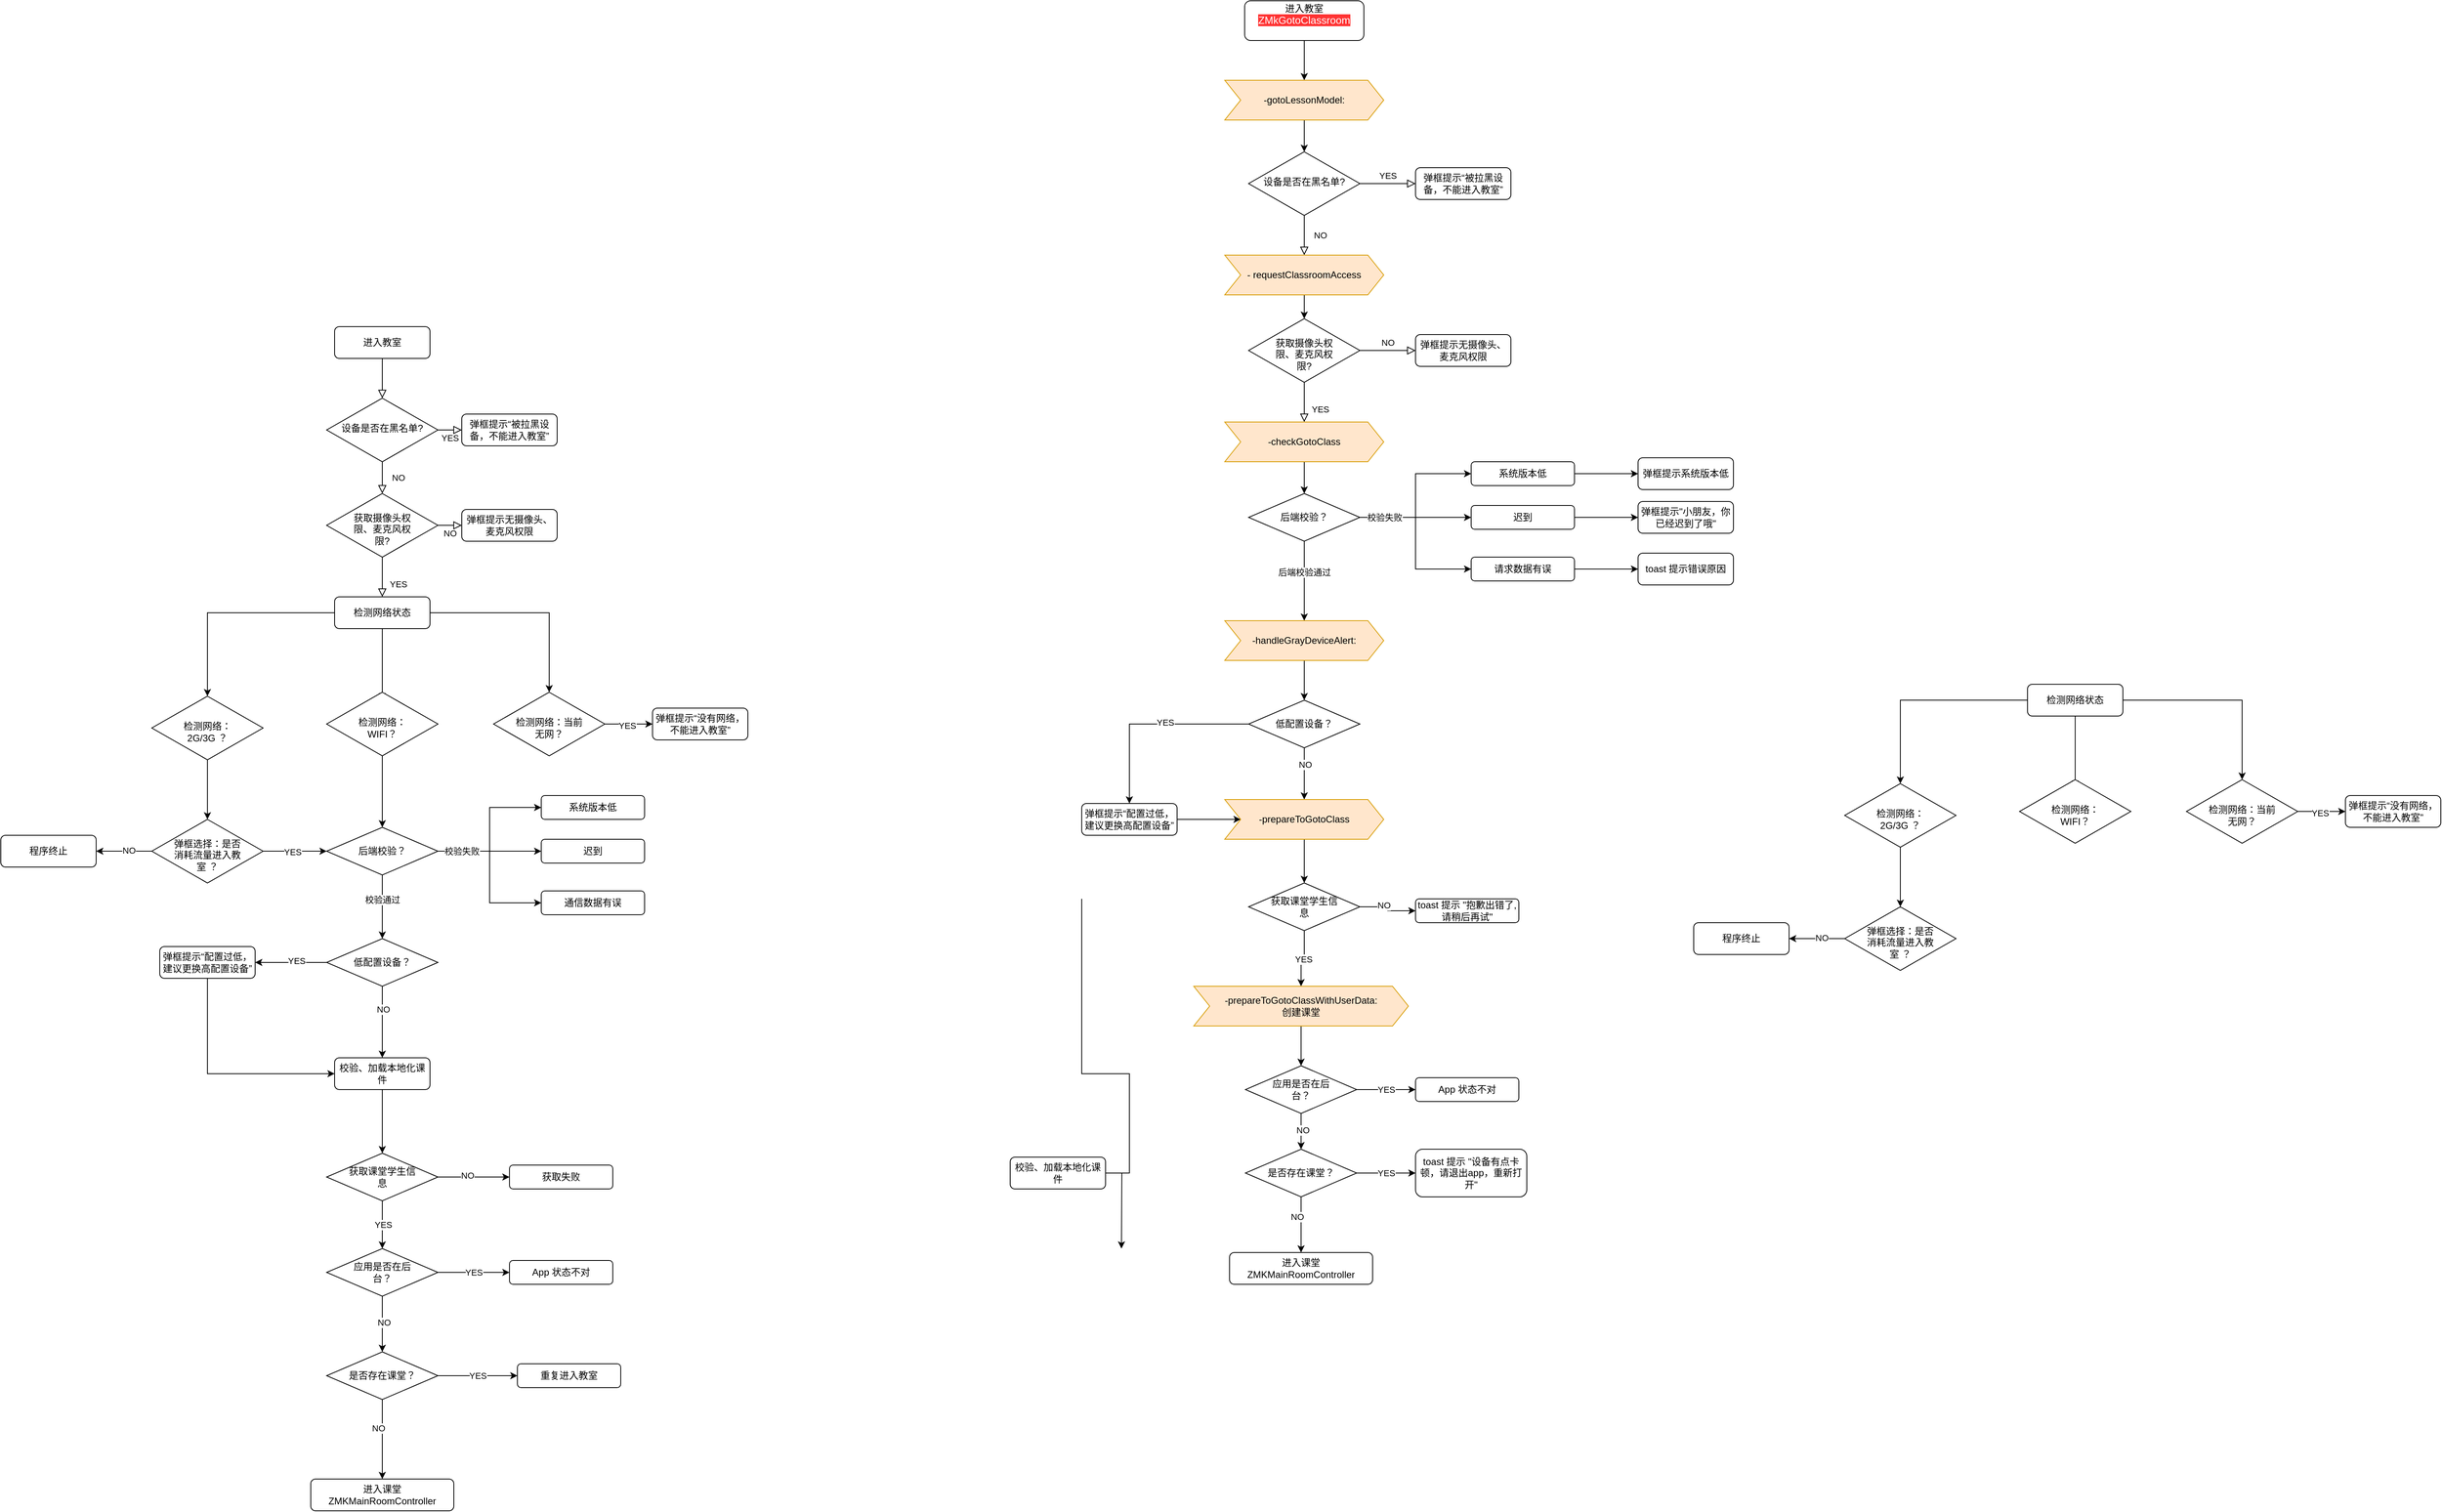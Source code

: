 <mxfile version="14.2.9" type="github">
  <diagram id="C5RBs43oDa-KdzZeNtuy" name="Page-1">
    <mxGraphModel dx="2178" dy="1896" grid="1" gridSize="10" guides="1" tooltips="1" connect="1" arrows="1" fold="1" page="1" pageScale="1" pageWidth="827" pageHeight="1169" math="0" shadow="0">
      <root>
        <mxCell id="WIyWlLk6GJQsqaUBKTNV-0" />
        <mxCell id="WIyWlLk6GJQsqaUBKTNV-1" parent="WIyWlLk6GJQsqaUBKTNV-0" />
        <mxCell id="WIyWlLk6GJQsqaUBKTNV-2" value="" style="rounded=0;html=1;jettySize=auto;orthogonalLoop=1;fontSize=11;endArrow=block;endFill=0;endSize=8;strokeWidth=1;shadow=0;labelBackgroundColor=none;edgeStyle=orthogonalEdgeStyle;" parent="WIyWlLk6GJQsqaUBKTNV-1" source="WIyWlLk6GJQsqaUBKTNV-3" target="WIyWlLk6GJQsqaUBKTNV-6" edge="1">
          <mxGeometry relative="1" as="geometry" />
        </mxCell>
        <mxCell id="WIyWlLk6GJQsqaUBKTNV-3" value="进入教室" style="rounded=1;whiteSpace=wrap;html=1;fontSize=12;glass=0;strokeWidth=1;shadow=0;" parent="WIyWlLk6GJQsqaUBKTNV-1" vertex="1">
          <mxGeometry x="160" y="80" width="120" height="40" as="geometry" />
        </mxCell>
        <mxCell id="WIyWlLk6GJQsqaUBKTNV-4" value="NO" style="rounded=0;html=1;jettySize=auto;orthogonalLoop=1;fontSize=11;endArrow=block;endFill=0;endSize=8;strokeWidth=1;shadow=0;labelBackgroundColor=none;edgeStyle=orthogonalEdgeStyle;" parent="WIyWlLk6GJQsqaUBKTNV-1" source="WIyWlLk6GJQsqaUBKTNV-6" target="WIyWlLk6GJQsqaUBKTNV-10" edge="1">
          <mxGeometry y="20" relative="1" as="geometry">
            <mxPoint as="offset" />
          </mxGeometry>
        </mxCell>
        <mxCell id="WIyWlLk6GJQsqaUBKTNV-5" value="YES" style="edgeStyle=orthogonalEdgeStyle;rounded=0;html=1;jettySize=auto;orthogonalLoop=1;fontSize=11;endArrow=block;endFill=0;endSize=8;strokeWidth=1;shadow=0;labelBackgroundColor=none;" parent="WIyWlLk6GJQsqaUBKTNV-1" source="WIyWlLk6GJQsqaUBKTNV-6" target="WIyWlLk6GJQsqaUBKTNV-7" edge="1">
          <mxGeometry y="10" relative="1" as="geometry">
            <mxPoint as="offset" />
          </mxGeometry>
        </mxCell>
        <mxCell id="WIyWlLk6GJQsqaUBKTNV-6" value="设备是否在黑名单?" style="rhombus;whiteSpace=wrap;html=1;shadow=0;fontFamily=Helvetica;fontSize=12;align=center;strokeWidth=1;spacing=6;spacingTop=-4;" parent="WIyWlLk6GJQsqaUBKTNV-1" vertex="1">
          <mxGeometry x="150" y="170" width="140" height="80" as="geometry" />
        </mxCell>
        <mxCell id="WIyWlLk6GJQsqaUBKTNV-7" value="弹框提示“被拉黑设备，不能进入教室”" style="rounded=1;whiteSpace=wrap;html=1;fontSize=12;glass=0;strokeWidth=1;shadow=0;" parent="WIyWlLk6GJQsqaUBKTNV-1" vertex="1">
          <mxGeometry x="320" y="190" width="120" height="40" as="geometry" />
        </mxCell>
        <mxCell id="WIyWlLk6GJQsqaUBKTNV-8" value="YES" style="rounded=0;html=1;jettySize=auto;orthogonalLoop=1;fontSize=11;endArrow=block;endFill=0;endSize=8;strokeWidth=1;shadow=0;labelBackgroundColor=none;edgeStyle=orthogonalEdgeStyle;entryX=0.5;entryY=0;entryDx=0;entryDy=0;" parent="WIyWlLk6GJQsqaUBKTNV-1" source="WIyWlLk6GJQsqaUBKTNV-10" target="pgfFneC329QzfK9LFgI8-18" edge="1">
          <mxGeometry x="0.333" y="20" relative="1" as="geometry">
            <mxPoint as="offset" />
            <mxPoint x="220" y="430" as="targetPoint" />
          </mxGeometry>
        </mxCell>
        <mxCell id="WIyWlLk6GJQsqaUBKTNV-9" value="NO" style="edgeStyle=orthogonalEdgeStyle;rounded=0;html=1;jettySize=auto;orthogonalLoop=1;fontSize=11;endArrow=block;endFill=0;endSize=8;strokeWidth=1;shadow=0;labelBackgroundColor=none;" parent="WIyWlLk6GJQsqaUBKTNV-1" source="WIyWlLk6GJQsqaUBKTNV-10" target="WIyWlLk6GJQsqaUBKTNV-12" edge="1">
          <mxGeometry y="10" relative="1" as="geometry">
            <mxPoint as="offset" />
          </mxGeometry>
        </mxCell>
        <mxCell id="WIyWlLk6GJQsqaUBKTNV-10" value="获取摄像头权限、麦克风权限?" style="rhombus;whiteSpace=wrap;html=1;shadow=0;fontFamily=Helvetica;fontSize=12;align=center;strokeWidth=1;spacing=6;spacingTop=10;spacingLeft=20;spacingRight=20;" parent="WIyWlLk6GJQsqaUBKTNV-1" vertex="1">
          <mxGeometry x="150" y="290" width="140" height="80" as="geometry" />
        </mxCell>
        <mxCell id="WIyWlLk6GJQsqaUBKTNV-11" value="进入课堂&lt;br&gt;ZMKMainRoomController" style="rounded=1;whiteSpace=wrap;html=1;fontSize=12;glass=0;strokeWidth=1;shadow=0;" parent="WIyWlLk6GJQsqaUBKTNV-1" vertex="1">
          <mxGeometry x="130" y="1530" width="180" height="40" as="geometry" />
        </mxCell>
        <mxCell id="WIyWlLk6GJQsqaUBKTNV-12" value="弹框提示无摄像头、麦克风权限" style="rounded=1;whiteSpace=wrap;html=1;fontSize=12;glass=0;strokeWidth=1;shadow=0;" parent="WIyWlLk6GJQsqaUBKTNV-1" vertex="1">
          <mxGeometry x="320" y="310" width="120" height="40" as="geometry" />
        </mxCell>
        <mxCell id="pgfFneC329QzfK9LFgI8-3" style="edgeStyle=orthogonalEdgeStyle;rounded=0;orthogonalLoop=1;jettySize=auto;html=1;entryX=0;entryY=0.5;entryDx=0;entryDy=0;" parent="WIyWlLk6GJQsqaUBKTNV-1" source="pgfFneC329QzfK9LFgI8-0" target="pgfFneC329QzfK9LFgI8-2" edge="1">
          <mxGeometry relative="1" as="geometry" />
        </mxCell>
        <mxCell id="pgfFneC329QzfK9LFgI8-9" value="YES" style="edgeLabel;html=1;align=center;verticalAlign=middle;resizable=0;points=[];" parent="pgfFneC329QzfK9LFgI8-3" vertex="1" connectable="0">
          <mxGeometry x="-0.067" y="-2" relative="1" as="geometry">
            <mxPoint as="offset" />
          </mxGeometry>
        </mxCell>
        <mxCell id="pgfFneC329QzfK9LFgI8-6" style="edgeStyle=orthogonalEdgeStyle;rounded=0;orthogonalLoop=1;jettySize=auto;html=1;exitX=0.5;exitY=1;exitDx=0;exitDy=0;entryX=0.5;entryY=0.125;entryDx=0;entryDy=0;entryPerimeter=0;" parent="WIyWlLk6GJQsqaUBKTNV-1" source="pgfFneC329QzfK9LFgI8-18" target="pgfFneC329QzfK9LFgI8-5" edge="1">
          <mxGeometry relative="1" as="geometry">
            <mxPoint x="220" y="490" as="sourcePoint" />
          </mxGeometry>
        </mxCell>
        <mxCell id="pgfFneC329QzfK9LFgI8-0" value="检测网络：当前无网？" style="rhombus;whiteSpace=wrap;html=1;shadow=0;fontFamily=Helvetica;fontSize=12;align=center;strokeWidth=1;spacing=6;spacingTop=10;spacingLeft=20;spacingRight=20;" parent="WIyWlLk6GJQsqaUBKTNV-1" vertex="1">
          <mxGeometry x="360" y="540" width="140" height="80" as="geometry" />
        </mxCell>
        <mxCell id="pgfFneC329QzfK9LFgI8-2" value="弹框提示“没有网络，不能进入教室”" style="rounded=1;whiteSpace=wrap;html=1;fontSize=12;glass=0;strokeWidth=1;shadow=0;" parent="WIyWlLk6GJQsqaUBKTNV-1" vertex="1">
          <mxGeometry x="560" y="560" width="120" height="40" as="geometry" />
        </mxCell>
        <mxCell id="pgfFneC329QzfK9LFgI8-21" value="" style="edgeStyle=orthogonalEdgeStyle;rounded=0;orthogonalLoop=1;jettySize=auto;html=1;entryX=0.5;entryY=0;entryDx=0;entryDy=0;" parent="WIyWlLk6GJQsqaUBKTNV-1" source="pgfFneC329QzfK9LFgI8-5" target="pgfFneC329QzfK9LFgI8-24" edge="1">
          <mxGeometry relative="1" as="geometry">
            <mxPoint x="220" y="720" as="targetPoint" />
          </mxGeometry>
        </mxCell>
        <mxCell id="pgfFneC329QzfK9LFgI8-5" value="检测网络：WIFI？" style="rhombus;whiteSpace=wrap;html=1;shadow=0;fontFamily=Helvetica;fontSize=12;align=center;strokeWidth=1;spacing=6;spacingTop=10;spacingLeft=20;spacingRight=20;" parent="WIyWlLk6GJQsqaUBKTNV-1" vertex="1">
          <mxGeometry x="150" y="540" width="140" height="80" as="geometry" />
        </mxCell>
        <mxCell id="pgfFneC329QzfK9LFgI8-11" style="edgeStyle=orthogonalEdgeStyle;rounded=0;orthogonalLoop=1;jettySize=auto;html=1;entryX=0.5;entryY=0;entryDx=0;entryDy=0;exitX=0;exitY=0.5;exitDx=0;exitDy=0;" parent="WIyWlLk6GJQsqaUBKTNV-1" source="pgfFneC329QzfK9LFgI8-18" target="pgfFneC329QzfK9LFgI8-10" edge="1">
          <mxGeometry relative="1" as="geometry">
            <mxPoint x="170" y="460" as="sourcePoint" />
          </mxGeometry>
        </mxCell>
        <mxCell id="pgfFneC329QzfK9LFgI8-14" style="edgeStyle=orthogonalEdgeStyle;rounded=0;orthogonalLoop=1;jettySize=auto;html=1;entryX=0.5;entryY=0;entryDx=0;entryDy=0;" parent="WIyWlLk6GJQsqaUBKTNV-1" source="pgfFneC329QzfK9LFgI8-10" target="pgfFneC329QzfK9LFgI8-13" edge="1">
          <mxGeometry relative="1" as="geometry" />
        </mxCell>
        <mxCell id="pgfFneC329QzfK9LFgI8-10" value="检测网络：2G/3G ？" style="rhombus;whiteSpace=wrap;html=1;shadow=0;fontFamily=Helvetica;fontSize=12;align=center;strokeWidth=1;spacing=6;spacingTop=10;spacingLeft=20;spacingRight=20;" parent="WIyWlLk6GJQsqaUBKTNV-1" vertex="1">
          <mxGeometry x="-70" y="545" width="140" height="80" as="geometry" />
        </mxCell>
        <mxCell id="pgfFneC329QzfK9LFgI8-16" style="edgeStyle=orthogonalEdgeStyle;rounded=0;orthogonalLoop=1;jettySize=auto;html=1;" parent="WIyWlLk6GJQsqaUBKTNV-1" source="pgfFneC329QzfK9LFgI8-13" target="pgfFneC329QzfK9LFgI8-15" edge="1">
          <mxGeometry relative="1" as="geometry" />
        </mxCell>
        <mxCell id="pgfFneC329QzfK9LFgI8-17" value="NO" style="edgeLabel;html=1;align=center;verticalAlign=middle;resizable=0;points=[];" parent="pgfFneC329QzfK9LFgI8-16" vertex="1" connectable="0">
          <mxGeometry x="-0.171" y="-1" relative="1" as="geometry">
            <mxPoint as="offset" />
          </mxGeometry>
        </mxCell>
        <mxCell id="pgfFneC329QzfK9LFgI8-22" style="edgeStyle=orthogonalEdgeStyle;rounded=0;orthogonalLoop=1;jettySize=auto;html=1;entryX=0;entryY=0.5;entryDx=0;entryDy=0;" parent="WIyWlLk6GJQsqaUBKTNV-1" source="pgfFneC329QzfK9LFgI8-13" target="pgfFneC329QzfK9LFgI8-24" edge="1">
          <mxGeometry relative="1" as="geometry">
            <mxPoint x="160" y="740" as="targetPoint" />
          </mxGeometry>
        </mxCell>
        <mxCell id="pgfFneC329QzfK9LFgI8-23" value="YES" style="edgeLabel;html=1;align=center;verticalAlign=middle;resizable=0;points=[];" parent="pgfFneC329QzfK9LFgI8-22" vertex="1" connectable="0">
          <mxGeometry x="-0.089" y="-1" relative="1" as="geometry">
            <mxPoint as="offset" />
          </mxGeometry>
        </mxCell>
        <mxCell id="pgfFneC329QzfK9LFgI8-13" value="弹框选择：是否消耗流量进入教室 ？" style="rhombus;whiteSpace=wrap;html=1;shadow=0;fontFamily=Helvetica;fontSize=12;align=center;strokeWidth=1;spacing=6;spacingTop=10;spacingLeft=20;spacingRight=20;" parent="WIyWlLk6GJQsqaUBKTNV-1" vertex="1">
          <mxGeometry x="-70" y="700" width="140" height="80" as="geometry" />
        </mxCell>
        <mxCell id="pgfFneC329QzfK9LFgI8-15" value="程序终止" style="rounded=1;whiteSpace=wrap;html=1;fontSize=12;glass=0;strokeWidth=1;shadow=0;" parent="WIyWlLk6GJQsqaUBKTNV-1" vertex="1">
          <mxGeometry x="-260" y="720" width="120" height="40" as="geometry" />
        </mxCell>
        <mxCell id="pgfFneC329QzfK9LFgI8-19" style="edgeStyle=orthogonalEdgeStyle;rounded=0;orthogonalLoop=1;jettySize=auto;html=1;entryX=0.5;entryY=0;entryDx=0;entryDy=0;" parent="WIyWlLk6GJQsqaUBKTNV-1" source="pgfFneC329QzfK9LFgI8-18" target="pgfFneC329QzfK9LFgI8-0" edge="1">
          <mxGeometry relative="1" as="geometry" />
        </mxCell>
        <mxCell id="pgfFneC329QzfK9LFgI8-18" value="检测网络状态" style="rounded=1;whiteSpace=wrap;html=1;fontSize=12;glass=0;strokeWidth=1;shadow=0;" parent="WIyWlLk6GJQsqaUBKTNV-1" vertex="1">
          <mxGeometry x="160" y="420" width="120" height="40" as="geometry" />
        </mxCell>
        <mxCell id="pgfFneC329QzfK9LFgI8-28" style="edgeStyle=orthogonalEdgeStyle;rounded=0;orthogonalLoop=1;jettySize=auto;html=1;entryX=0;entryY=0.5;entryDx=0;entryDy=0;" parent="WIyWlLk6GJQsqaUBKTNV-1" source="pgfFneC329QzfK9LFgI8-24" target="pgfFneC329QzfK9LFgI8-25" edge="1">
          <mxGeometry relative="1" as="geometry" />
        </mxCell>
        <mxCell id="pgfFneC329QzfK9LFgI8-29" style="edgeStyle=orthogonalEdgeStyle;rounded=0;orthogonalLoop=1;jettySize=auto;html=1;entryX=0;entryY=0.5;entryDx=0;entryDy=0;" parent="WIyWlLk6GJQsqaUBKTNV-1" source="pgfFneC329QzfK9LFgI8-24" target="pgfFneC329QzfK9LFgI8-26" edge="1">
          <mxGeometry relative="1" as="geometry" />
        </mxCell>
        <mxCell id="pgfFneC329QzfK9LFgI8-30" style="edgeStyle=orthogonalEdgeStyle;rounded=0;orthogonalLoop=1;jettySize=auto;html=1;entryX=0;entryY=0.5;entryDx=0;entryDy=0;" parent="WIyWlLk6GJQsqaUBKTNV-1" source="pgfFneC329QzfK9LFgI8-24" target="pgfFneC329QzfK9LFgI8-27" edge="1">
          <mxGeometry relative="1" as="geometry" />
        </mxCell>
        <mxCell id="pgfFneC329QzfK9LFgI8-31" value="校验失败" style="edgeLabel;html=1;align=center;verticalAlign=middle;resizable=0;points=[];" parent="pgfFneC329QzfK9LFgI8-30" vertex="1" connectable="0">
          <mxGeometry x="-0.846" relative="1" as="geometry">
            <mxPoint x="15" as="offset" />
          </mxGeometry>
        </mxCell>
        <mxCell id="pgfFneC329QzfK9LFgI8-33" style="edgeStyle=orthogonalEdgeStyle;rounded=0;orthogonalLoop=1;jettySize=auto;html=1;entryX=0.5;entryY=0;entryDx=0;entryDy=0;" parent="WIyWlLk6GJQsqaUBKTNV-1" source="pgfFneC329QzfK9LFgI8-24" target="pgfFneC329QzfK9LFgI8-32" edge="1">
          <mxGeometry relative="1" as="geometry" />
        </mxCell>
        <mxCell id="pgfFneC329QzfK9LFgI8-34" value="校验通过" style="edgeLabel;html=1;align=center;verticalAlign=middle;resizable=0;points=[];" parent="pgfFneC329QzfK9LFgI8-33" vertex="1" connectable="0">
          <mxGeometry x="-0.225" relative="1" as="geometry">
            <mxPoint as="offset" />
          </mxGeometry>
        </mxCell>
        <mxCell id="pgfFneC329QzfK9LFgI8-24" value="后端校验？" style="rhombus;whiteSpace=wrap;html=1;shadow=0;fontFamily=Helvetica;fontSize=12;align=center;strokeWidth=1;spacing=6;spacingTop=0;spacingLeft=20;spacingRight=20;" parent="WIyWlLk6GJQsqaUBKTNV-1" vertex="1">
          <mxGeometry x="150" y="710" width="140" height="60" as="geometry" />
        </mxCell>
        <mxCell id="pgfFneC329QzfK9LFgI8-25" value="系统版本低" style="rounded=1;whiteSpace=wrap;html=1;fontSize=12;glass=0;strokeWidth=1;shadow=0;" parent="WIyWlLk6GJQsqaUBKTNV-1" vertex="1">
          <mxGeometry x="420" y="670" width="130" height="30" as="geometry" />
        </mxCell>
        <mxCell id="pgfFneC329QzfK9LFgI8-26" value="迟到" style="rounded=1;whiteSpace=wrap;html=1;fontSize=12;glass=0;strokeWidth=1;shadow=0;" parent="WIyWlLk6GJQsqaUBKTNV-1" vertex="1">
          <mxGeometry x="420" y="725" width="130" height="30" as="geometry" />
        </mxCell>
        <mxCell id="pgfFneC329QzfK9LFgI8-27" value="通信数据有误" style="rounded=1;whiteSpace=wrap;html=1;fontSize=12;glass=0;strokeWidth=1;shadow=0;" parent="WIyWlLk6GJQsqaUBKTNV-1" vertex="1">
          <mxGeometry x="420" y="790" width="130" height="30" as="geometry" />
        </mxCell>
        <mxCell id="pgfFneC329QzfK9LFgI8-36" style="edgeStyle=orthogonalEdgeStyle;rounded=0;orthogonalLoop=1;jettySize=auto;html=1;" parent="WIyWlLk6GJQsqaUBKTNV-1" source="pgfFneC329QzfK9LFgI8-32" target="pgfFneC329QzfK9LFgI8-35" edge="1">
          <mxGeometry relative="1" as="geometry" />
        </mxCell>
        <mxCell id="pgfFneC329QzfK9LFgI8-37" value="YES" style="edgeLabel;html=1;align=center;verticalAlign=middle;resizable=0;points=[];" parent="pgfFneC329QzfK9LFgI8-36" vertex="1" connectable="0">
          <mxGeometry x="-0.156" y="-2" relative="1" as="geometry">
            <mxPoint as="offset" />
          </mxGeometry>
        </mxCell>
        <mxCell id="pgfFneC329QzfK9LFgI8-39" style="edgeStyle=orthogonalEdgeStyle;rounded=0;orthogonalLoop=1;jettySize=auto;html=1;" parent="WIyWlLk6GJQsqaUBKTNV-1" source="pgfFneC329QzfK9LFgI8-32" target="pgfFneC329QzfK9LFgI8-38" edge="1">
          <mxGeometry relative="1" as="geometry" />
        </mxCell>
        <mxCell id="pgfFneC329QzfK9LFgI8-40" value="NO" style="edgeLabel;html=1;align=center;verticalAlign=middle;resizable=0;points=[];" parent="pgfFneC329QzfK9LFgI8-39" vertex="1" connectable="0">
          <mxGeometry x="-0.356" y="1" relative="1" as="geometry">
            <mxPoint as="offset" />
          </mxGeometry>
        </mxCell>
        <mxCell id="pgfFneC329QzfK9LFgI8-32" value="低配置设备？" style="rhombus;whiteSpace=wrap;html=1;shadow=0;fontFamily=Helvetica;fontSize=12;align=center;strokeWidth=1;spacing=6;spacingTop=0;spacingLeft=20;spacingRight=20;" parent="WIyWlLk6GJQsqaUBKTNV-1" vertex="1">
          <mxGeometry x="150" y="850" width="140" height="60" as="geometry" />
        </mxCell>
        <mxCell id="pgfFneC329QzfK9LFgI8-41" style="edgeStyle=orthogonalEdgeStyle;rounded=0;orthogonalLoop=1;jettySize=auto;html=1;entryX=0;entryY=0.5;entryDx=0;entryDy=0;" parent="WIyWlLk6GJQsqaUBKTNV-1" source="pgfFneC329QzfK9LFgI8-35" target="pgfFneC329QzfK9LFgI8-38" edge="1">
          <mxGeometry relative="1" as="geometry">
            <Array as="points">
              <mxPoint y="1020" />
            </Array>
          </mxGeometry>
        </mxCell>
        <mxCell id="pgfFneC329QzfK9LFgI8-35" value="弹框提示“配置过低，建议更换高配置设备”" style="rounded=1;whiteSpace=wrap;html=1;fontSize=12;glass=0;strokeWidth=1;shadow=0;" parent="WIyWlLk6GJQsqaUBKTNV-1" vertex="1">
          <mxGeometry x="-60" y="860" width="120" height="40" as="geometry" />
        </mxCell>
        <mxCell id="pgfFneC329QzfK9LFgI8-44" style="edgeStyle=orthogonalEdgeStyle;rounded=0;orthogonalLoop=1;jettySize=auto;html=1;entryX=0.5;entryY=0;entryDx=0;entryDy=0;" parent="WIyWlLk6GJQsqaUBKTNV-1" source="pgfFneC329QzfK9LFgI8-38" target="pgfFneC329QzfK9LFgI8-43" edge="1">
          <mxGeometry relative="1" as="geometry" />
        </mxCell>
        <mxCell id="pgfFneC329QzfK9LFgI8-38" value="校验、加载本地化课件" style="rounded=1;whiteSpace=wrap;html=1;fontSize=12;glass=0;strokeWidth=1;shadow=0;" parent="WIyWlLk6GJQsqaUBKTNV-1" vertex="1">
          <mxGeometry x="160" y="1000" width="120" height="40" as="geometry" />
        </mxCell>
        <mxCell id="pgfFneC329QzfK9LFgI8-46" style="edgeStyle=orthogonalEdgeStyle;rounded=0;orthogonalLoop=1;jettySize=auto;html=1;entryX=0;entryY=0.5;entryDx=0;entryDy=0;" parent="WIyWlLk6GJQsqaUBKTNV-1" source="pgfFneC329QzfK9LFgI8-43" target="pgfFneC329QzfK9LFgI8-45" edge="1">
          <mxGeometry relative="1" as="geometry" />
        </mxCell>
        <mxCell id="pgfFneC329QzfK9LFgI8-47" value="NO" style="edgeLabel;html=1;align=center;verticalAlign=middle;resizable=0;points=[];" parent="pgfFneC329QzfK9LFgI8-46" vertex="1" connectable="0">
          <mxGeometry x="-0.169" y="2" relative="1" as="geometry">
            <mxPoint x="-1" as="offset" />
          </mxGeometry>
        </mxCell>
        <mxCell id="pgfFneC329QzfK9LFgI8-49" style="edgeStyle=orthogonalEdgeStyle;rounded=0;orthogonalLoop=1;jettySize=auto;html=1;entryX=0.5;entryY=0;entryDx=0;entryDy=0;" parent="WIyWlLk6GJQsqaUBKTNV-1" source="pgfFneC329QzfK9LFgI8-43" target="pgfFneC329QzfK9LFgI8-48" edge="1">
          <mxGeometry relative="1" as="geometry" />
        </mxCell>
        <mxCell id="pgfFneC329QzfK9LFgI8-54" value="YES" style="edgeLabel;html=1;align=center;verticalAlign=middle;resizable=0;points=[];" parent="pgfFneC329QzfK9LFgI8-49" vertex="1" connectable="0">
          <mxGeometry x="-0.025" y="1" relative="1" as="geometry">
            <mxPoint as="offset" />
          </mxGeometry>
        </mxCell>
        <mxCell id="pgfFneC329QzfK9LFgI8-43" value="获取课堂学生信息" style="rhombus;whiteSpace=wrap;html=1;shadow=0;fontFamily=Helvetica;fontSize=12;align=center;strokeWidth=1;spacing=6;spacingTop=0;spacingLeft=20;spacingRight=20;" parent="WIyWlLk6GJQsqaUBKTNV-1" vertex="1">
          <mxGeometry x="150" y="1120" width="140" height="60" as="geometry" />
        </mxCell>
        <mxCell id="pgfFneC329QzfK9LFgI8-45" value="获取失败" style="rounded=1;whiteSpace=wrap;html=1;fontSize=12;glass=0;strokeWidth=1;shadow=0;" parent="WIyWlLk6GJQsqaUBKTNV-1" vertex="1">
          <mxGeometry x="380" y="1135" width="130" height="30" as="geometry" />
        </mxCell>
        <mxCell id="pgfFneC329QzfK9LFgI8-51" value="YES" style="edgeStyle=orthogonalEdgeStyle;rounded=0;orthogonalLoop=1;jettySize=auto;html=1;" parent="WIyWlLk6GJQsqaUBKTNV-1" source="pgfFneC329QzfK9LFgI8-48" target="pgfFneC329QzfK9LFgI8-50" edge="1">
          <mxGeometry relative="1" as="geometry" />
        </mxCell>
        <mxCell id="pgfFneC329QzfK9LFgI8-53" style="edgeStyle=orthogonalEdgeStyle;rounded=0;orthogonalLoop=1;jettySize=auto;html=1;entryX=0.5;entryY=0;entryDx=0;entryDy=0;" parent="WIyWlLk6GJQsqaUBKTNV-1" source="pgfFneC329QzfK9LFgI8-48" target="pgfFneC329QzfK9LFgI8-52" edge="1">
          <mxGeometry relative="1" as="geometry" />
        </mxCell>
        <mxCell id="pgfFneC329QzfK9LFgI8-55" value="NO" style="edgeLabel;html=1;align=center;verticalAlign=middle;resizable=0;points=[];" parent="pgfFneC329QzfK9LFgI8-53" vertex="1" connectable="0">
          <mxGeometry x="-0.064" y="2" relative="1" as="geometry">
            <mxPoint as="offset" />
          </mxGeometry>
        </mxCell>
        <mxCell id="pgfFneC329QzfK9LFgI8-48" value="应用是否在后台？" style="rhombus;whiteSpace=wrap;html=1;shadow=0;fontFamily=Helvetica;fontSize=12;align=center;strokeWidth=1;spacing=6;spacingTop=0;spacingLeft=20;spacingRight=20;" parent="WIyWlLk6GJQsqaUBKTNV-1" vertex="1">
          <mxGeometry x="150" y="1240" width="140" height="60" as="geometry" />
        </mxCell>
        <mxCell id="pgfFneC329QzfK9LFgI8-50" value="App 状态不对" style="rounded=1;whiteSpace=wrap;html=1;fontSize=12;glass=0;strokeWidth=1;shadow=0;" parent="WIyWlLk6GJQsqaUBKTNV-1" vertex="1">
          <mxGeometry x="380" y="1255" width="130" height="30" as="geometry" />
        </mxCell>
        <mxCell id="pgfFneC329QzfK9LFgI8-57" value="YES" style="edgeStyle=orthogonalEdgeStyle;rounded=0;orthogonalLoop=1;jettySize=auto;html=1;exitX=1;exitY=0.5;exitDx=0;exitDy=0;" parent="WIyWlLk6GJQsqaUBKTNV-1" source="pgfFneC329QzfK9LFgI8-52" target="pgfFneC329QzfK9LFgI8-56" edge="1">
          <mxGeometry relative="1" as="geometry" />
        </mxCell>
        <mxCell id="pgfFneC329QzfK9LFgI8-58" style="edgeStyle=orthogonalEdgeStyle;rounded=0;orthogonalLoop=1;jettySize=auto;html=1;entryX=0.5;entryY=0;entryDx=0;entryDy=0;" parent="WIyWlLk6GJQsqaUBKTNV-1" source="pgfFneC329QzfK9LFgI8-52" target="WIyWlLk6GJQsqaUBKTNV-11" edge="1">
          <mxGeometry relative="1" as="geometry" />
        </mxCell>
        <mxCell id="pgfFneC329QzfK9LFgI8-59" value="NO" style="edgeLabel;html=1;align=center;verticalAlign=middle;resizable=0;points=[];" parent="pgfFneC329QzfK9LFgI8-58" vertex="1" connectable="0">
          <mxGeometry x="-0.287" y="-5" relative="1" as="geometry">
            <mxPoint as="offset" />
          </mxGeometry>
        </mxCell>
        <mxCell id="pgfFneC329QzfK9LFgI8-52" value="是否存在课堂？" style="rhombus;whiteSpace=wrap;html=1;shadow=0;fontFamily=Helvetica;fontSize=12;align=center;strokeWidth=1;spacing=6;spacingTop=0;spacingLeft=20;spacingRight=20;" parent="WIyWlLk6GJQsqaUBKTNV-1" vertex="1">
          <mxGeometry x="150" y="1370" width="140" height="60" as="geometry" />
        </mxCell>
        <mxCell id="pgfFneC329QzfK9LFgI8-56" value="重复进入教室" style="rounded=1;whiteSpace=wrap;html=1;fontSize=12;glass=0;strokeWidth=1;shadow=0;" parent="WIyWlLk6GJQsqaUBKTNV-1" vertex="1">
          <mxGeometry x="390" y="1385" width="130" height="30" as="geometry" />
        </mxCell>
        <mxCell id="ccX7Cr4w7bAmjQZFq0Yj-393" style="edgeStyle=orthogonalEdgeStyle;rounded=0;orthogonalLoop=1;jettySize=auto;html=1;entryX=0.5;entryY=0;entryDx=0;entryDy=0;" edge="1" parent="WIyWlLk6GJQsqaUBKTNV-1" source="ccX7Cr4w7bAmjQZFq0Yj-324" target="ccX7Cr4w7bAmjQZFq0Yj-392">
          <mxGeometry relative="1" as="geometry" />
        </mxCell>
        <mxCell id="ccX7Cr4w7bAmjQZFq0Yj-324" value="进入教室&lt;br&gt;&lt;div style=&quot;font-size: 13px&quot;&gt;&lt;font style=&quot;font-size: 13px ; background-color: rgb(255 , 51 , 51)&quot; color=&quot;#ffffff&quot;&gt;ZMkGotoClassroom&lt;/font&gt;&lt;/div&gt;&lt;div style=&quot;font-size: 13px&quot;&gt;&lt;span style=&quot;background-color: rgb(230 , 255 , 204)&quot;&gt;&lt;br&gt;&lt;/span&gt;&lt;/div&gt;" style="rounded=1;whiteSpace=wrap;html=1;fontSize=12;glass=0;strokeWidth=1;shadow=0;" vertex="1" parent="WIyWlLk6GJQsqaUBKTNV-1">
          <mxGeometry x="1305" y="-330" width="150" height="50" as="geometry" />
        </mxCell>
        <mxCell id="ccX7Cr4w7bAmjQZFq0Yj-325" value="NO" style="rounded=0;html=1;jettySize=auto;orthogonalLoop=1;fontSize=11;endArrow=block;endFill=0;endSize=8;strokeWidth=1;shadow=0;labelBackgroundColor=none;edgeStyle=orthogonalEdgeStyle;entryX=0.5;entryY=0;entryDx=0;entryDy=0;" edge="1" parent="WIyWlLk6GJQsqaUBKTNV-1" source="ccX7Cr4w7bAmjQZFq0Yj-327" target="ccX7Cr4w7bAmjQZFq0Yj-395">
          <mxGeometry y="20" relative="1" as="geometry">
            <mxPoint as="offset" />
            <mxPoint x="1380" y="-10" as="targetPoint" />
          </mxGeometry>
        </mxCell>
        <mxCell id="ccX7Cr4w7bAmjQZFq0Yj-326" value="YES" style="edgeStyle=orthogonalEdgeStyle;rounded=0;html=1;jettySize=auto;orthogonalLoop=1;fontSize=11;endArrow=block;endFill=0;endSize=8;strokeWidth=1;shadow=0;labelBackgroundColor=none;" edge="1" parent="WIyWlLk6GJQsqaUBKTNV-1" source="ccX7Cr4w7bAmjQZFq0Yj-327" target="ccX7Cr4w7bAmjQZFq0Yj-328">
          <mxGeometry y="10" relative="1" as="geometry">
            <mxPoint as="offset" />
          </mxGeometry>
        </mxCell>
        <mxCell id="ccX7Cr4w7bAmjQZFq0Yj-327" value="设备是否在黑名单?" style="rhombus;whiteSpace=wrap;html=1;shadow=0;fontFamily=Helvetica;fontSize=12;align=center;strokeWidth=1;spacing=6;spacingTop=-4;" vertex="1" parent="WIyWlLk6GJQsqaUBKTNV-1">
          <mxGeometry x="1310" y="-140" width="140" height="80" as="geometry" />
        </mxCell>
        <mxCell id="ccX7Cr4w7bAmjQZFq0Yj-328" value="弹框提示“被拉黑设备，不能进入教室”" style="rounded=1;whiteSpace=wrap;html=1;fontSize=12;glass=0;strokeWidth=1;shadow=0;" vertex="1" parent="WIyWlLk6GJQsqaUBKTNV-1">
          <mxGeometry x="1520" y="-120" width="120" height="40" as="geometry" />
        </mxCell>
        <mxCell id="ccX7Cr4w7bAmjQZFq0Yj-329" value="YES" style="rounded=0;html=1;jettySize=auto;orthogonalLoop=1;fontSize=11;endArrow=block;endFill=0;endSize=8;strokeWidth=1;shadow=0;labelBackgroundColor=none;edgeStyle=orthogonalEdgeStyle;entryX=0.5;entryY=0;entryDx=0;entryDy=0;" edge="1" parent="WIyWlLk6GJQsqaUBKTNV-1" source="ccX7Cr4w7bAmjQZFq0Yj-331" target="ccX7Cr4w7bAmjQZFq0Yj-397">
          <mxGeometry x="0.333" y="20" relative="1" as="geometry">
            <mxPoint as="offset" />
            <mxPoint x="1380" y="200" as="targetPoint" />
          </mxGeometry>
        </mxCell>
        <mxCell id="ccX7Cr4w7bAmjQZFq0Yj-330" value="NO" style="edgeStyle=orthogonalEdgeStyle;rounded=0;html=1;jettySize=auto;orthogonalLoop=1;fontSize=11;endArrow=block;endFill=0;endSize=8;strokeWidth=1;shadow=0;labelBackgroundColor=none;" edge="1" parent="WIyWlLk6GJQsqaUBKTNV-1" source="ccX7Cr4w7bAmjQZFq0Yj-331" target="ccX7Cr4w7bAmjQZFq0Yj-333">
          <mxGeometry y="10" relative="1" as="geometry">
            <mxPoint as="offset" />
          </mxGeometry>
        </mxCell>
        <mxCell id="ccX7Cr4w7bAmjQZFq0Yj-331" value="获取摄像头权限、麦克风权限?" style="rhombus;whiteSpace=wrap;html=1;shadow=0;fontFamily=Helvetica;fontSize=12;align=center;strokeWidth=1;spacing=6;spacingTop=10;spacingLeft=20;spacingRight=20;" vertex="1" parent="WIyWlLk6GJQsqaUBKTNV-1">
          <mxGeometry x="1310" y="70" width="140" height="80" as="geometry" />
        </mxCell>
        <mxCell id="ccX7Cr4w7bAmjQZFq0Yj-332" value="进入课堂&lt;br&gt;ZMKMainRoomController" style="rounded=1;whiteSpace=wrap;html=1;fontSize=12;glass=0;strokeWidth=1;shadow=0;" vertex="1" parent="WIyWlLk6GJQsqaUBKTNV-1">
          <mxGeometry x="1286" y="1245" width="180" height="40" as="geometry" />
        </mxCell>
        <mxCell id="ccX7Cr4w7bAmjQZFq0Yj-333" value="弹框提示无摄像头、麦克风权限" style="rounded=1;whiteSpace=wrap;html=1;fontSize=12;glass=0;strokeWidth=1;shadow=0;" vertex="1" parent="WIyWlLk6GJQsqaUBKTNV-1">
          <mxGeometry x="1520" y="90" width="120" height="40" as="geometry" />
        </mxCell>
        <mxCell id="ccX7Cr4w7bAmjQZFq0Yj-334" style="edgeStyle=orthogonalEdgeStyle;rounded=0;orthogonalLoop=1;jettySize=auto;html=1;entryX=0;entryY=0.5;entryDx=0;entryDy=0;" edge="1" parent="WIyWlLk6GJQsqaUBKTNV-1" source="ccX7Cr4w7bAmjQZFq0Yj-337" target="ccX7Cr4w7bAmjQZFq0Yj-338">
          <mxGeometry relative="1" as="geometry" />
        </mxCell>
        <mxCell id="ccX7Cr4w7bAmjQZFq0Yj-335" value="YES" style="edgeLabel;html=1;align=center;verticalAlign=middle;resizable=0;points=[];" vertex="1" connectable="0" parent="ccX7Cr4w7bAmjQZFq0Yj-334">
          <mxGeometry x="-0.067" y="-2" relative="1" as="geometry">
            <mxPoint as="offset" />
          </mxGeometry>
        </mxCell>
        <mxCell id="ccX7Cr4w7bAmjQZFq0Yj-336" style="edgeStyle=orthogonalEdgeStyle;rounded=0;orthogonalLoop=1;jettySize=auto;html=1;exitX=0.5;exitY=1;exitDx=0;exitDy=0;entryX=0.5;entryY=0.125;entryDx=0;entryDy=0;entryPerimeter=0;" edge="1" parent="WIyWlLk6GJQsqaUBKTNV-1" source="ccX7Cr4w7bAmjQZFq0Yj-351" target="ccX7Cr4w7bAmjQZFq0Yj-340">
          <mxGeometry relative="1" as="geometry">
            <mxPoint x="1380" y="490" as="sourcePoint" />
          </mxGeometry>
        </mxCell>
        <mxCell id="ccX7Cr4w7bAmjQZFq0Yj-337" value="检测网络：当前无网？" style="rhombus;whiteSpace=wrap;html=1;shadow=0;fontFamily=Helvetica;fontSize=12;align=center;strokeWidth=1;spacing=6;spacingTop=10;spacingLeft=20;spacingRight=20;" vertex="1" parent="WIyWlLk6GJQsqaUBKTNV-1">
          <mxGeometry x="2490" y="650" width="140" height="80" as="geometry" />
        </mxCell>
        <mxCell id="ccX7Cr4w7bAmjQZFq0Yj-338" value="弹框提示“没有网络，不能进入教室”" style="rounded=1;whiteSpace=wrap;html=1;fontSize=12;glass=0;strokeWidth=1;shadow=0;" vertex="1" parent="WIyWlLk6GJQsqaUBKTNV-1">
          <mxGeometry x="2690" y="670" width="120" height="40" as="geometry" />
        </mxCell>
        <mxCell id="ccX7Cr4w7bAmjQZFq0Yj-340" value="检测网络：WIFI？" style="rhombus;whiteSpace=wrap;html=1;shadow=0;fontFamily=Helvetica;fontSize=12;align=center;strokeWidth=1;spacing=6;spacingTop=10;spacingLeft=20;spacingRight=20;" vertex="1" parent="WIyWlLk6GJQsqaUBKTNV-1">
          <mxGeometry x="2280" y="650" width="140" height="80" as="geometry" />
        </mxCell>
        <mxCell id="ccX7Cr4w7bAmjQZFq0Yj-341" style="edgeStyle=orthogonalEdgeStyle;rounded=0;orthogonalLoop=1;jettySize=auto;html=1;entryX=0.5;entryY=0;entryDx=0;entryDy=0;exitX=0;exitY=0.5;exitDx=0;exitDy=0;" edge="1" parent="WIyWlLk6GJQsqaUBKTNV-1" source="ccX7Cr4w7bAmjQZFq0Yj-351" target="ccX7Cr4w7bAmjQZFq0Yj-343">
          <mxGeometry relative="1" as="geometry">
            <mxPoint x="1330" y="460" as="sourcePoint" />
          </mxGeometry>
        </mxCell>
        <mxCell id="ccX7Cr4w7bAmjQZFq0Yj-342" style="edgeStyle=orthogonalEdgeStyle;rounded=0;orthogonalLoop=1;jettySize=auto;html=1;entryX=0.5;entryY=0;entryDx=0;entryDy=0;" edge="1" parent="WIyWlLk6GJQsqaUBKTNV-1" source="ccX7Cr4w7bAmjQZFq0Yj-343" target="ccX7Cr4w7bAmjQZFq0Yj-348">
          <mxGeometry relative="1" as="geometry" />
        </mxCell>
        <mxCell id="ccX7Cr4w7bAmjQZFq0Yj-343" value="检测网络：2G/3G ？" style="rhombus;whiteSpace=wrap;html=1;shadow=0;fontFamily=Helvetica;fontSize=12;align=center;strokeWidth=1;spacing=6;spacingTop=10;spacingLeft=20;spacingRight=20;" vertex="1" parent="WIyWlLk6GJQsqaUBKTNV-1">
          <mxGeometry x="2060" y="655" width="140" height="80" as="geometry" />
        </mxCell>
        <mxCell id="ccX7Cr4w7bAmjQZFq0Yj-344" style="edgeStyle=orthogonalEdgeStyle;rounded=0;orthogonalLoop=1;jettySize=auto;html=1;" edge="1" parent="WIyWlLk6GJQsqaUBKTNV-1" source="ccX7Cr4w7bAmjQZFq0Yj-348" target="ccX7Cr4w7bAmjQZFq0Yj-349">
          <mxGeometry relative="1" as="geometry" />
        </mxCell>
        <mxCell id="ccX7Cr4w7bAmjQZFq0Yj-345" value="NO" style="edgeLabel;html=1;align=center;verticalAlign=middle;resizable=0;points=[];" vertex="1" connectable="0" parent="ccX7Cr4w7bAmjQZFq0Yj-344">
          <mxGeometry x="-0.171" y="-1" relative="1" as="geometry">
            <mxPoint as="offset" />
          </mxGeometry>
        </mxCell>
        <mxCell id="ccX7Cr4w7bAmjQZFq0Yj-348" value="弹框选择：是否消耗流量进入教室 ？" style="rhombus;whiteSpace=wrap;html=1;shadow=0;fontFamily=Helvetica;fontSize=12;align=center;strokeWidth=1;spacing=6;spacingTop=10;spacingLeft=20;spacingRight=20;" vertex="1" parent="WIyWlLk6GJQsqaUBKTNV-1">
          <mxGeometry x="2060" y="810" width="140" height="80" as="geometry" />
        </mxCell>
        <mxCell id="ccX7Cr4w7bAmjQZFq0Yj-349" value="程序终止" style="rounded=1;whiteSpace=wrap;html=1;fontSize=12;glass=0;strokeWidth=1;shadow=0;" vertex="1" parent="WIyWlLk6GJQsqaUBKTNV-1">
          <mxGeometry x="1870" y="830" width="120" height="40" as="geometry" />
        </mxCell>
        <mxCell id="ccX7Cr4w7bAmjQZFq0Yj-350" style="edgeStyle=orthogonalEdgeStyle;rounded=0;orthogonalLoop=1;jettySize=auto;html=1;entryX=0.5;entryY=0;entryDx=0;entryDy=0;" edge="1" parent="WIyWlLk6GJQsqaUBKTNV-1" source="ccX7Cr4w7bAmjQZFq0Yj-351" target="ccX7Cr4w7bAmjQZFq0Yj-337">
          <mxGeometry relative="1" as="geometry" />
        </mxCell>
        <mxCell id="ccX7Cr4w7bAmjQZFq0Yj-351" value="检测网络状态" style="rounded=1;whiteSpace=wrap;html=1;fontSize=12;glass=0;strokeWidth=1;shadow=0;" vertex="1" parent="WIyWlLk6GJQsqaUBKTNV-1">
          <mxGeometry x="2290" y="530" width="120" height="40" as="geometry" />
        </mxCell>
        <mxCell id="ccX7Cr4w7bAmjQZFq0Yj-352" style="edgeStyle=orthogonalEdgeStyle;rounded=0;orthogonalLoop=1;jettySize=auto;html=1;entryX=0;entryY=0.5;entryDx=0;entryDy=0;" edge="1" parent="WIyWlLk6GJQsqaUBKTNV-1" source="ccX7Cr4w7bAmjQZFq0Yj-358" target="ccX7Cr4w7bAmjQZFq0Yj-359">
          <mxGeometry relative="1" as="geometry" />
        </mxCell>
        <mxCell id="ccX7Cr4w7bAmjQZFq0Yj-353" style="edgeStyle=orthogonalEdgeStyle;rounded=0;orthogonalLoop=1;jettySize=auto;html=1;entryX=0;entryY=0.5;entryDx=0;entryDy=0;" edge="1" parent="WIyWlLk6GJQsqaUBKTNV-1" source="ccX7Cr4w7bAmjQZFq0Yj-358" target="ccX7Cr4w7bAmjQZFq0Yj-360">
          <mxGeometry relative="1" as="geometry" />
        </mxCell>
        <mxCell id="ccX7Cr4w7bAmjQZFq0Yj-354" style="edgeStyle=orthogonalEdgeStyle;rounded=0;orthogonalLoop=1;jettySize=auto;html=1;entryX=0;entryY=0.5;entryDx=0;entryDy=0;" edge="1" parent="WIyWlLk6GJQsqaUBKTNV-1" source="ccX7Cr4w7bAmjQZFq0Yj-358" target="ccX7Cr4w7bAmjQZFq0Yj-361">
          <mxGeometry relative="1" as="geometry" />
        </mxCell>
        <mxCell id="ccX7Cr4w7bAmjQZFq0Yj-355" value="校验失败" style="edgeLabel;html=1;align=center;verticalAlign=middle;resizable=0;points=[];" vertex="1" connectable="0" parent="ccX7Cr4w7bAmjQZFq0Yj-354">
          <mxGeometry x="-0.846" relative="1" as="geometry">
            <mxPoint x="15" as="offset" />
          </mxGeometry>
        </mxCell>
        <mxCell id="ccX7Cr4w7bAmjQZFq0Yj-356" style="edgeStyle=orthogonalEdgeStyle;rounded=0;orthogonalLoop=1;jettySize=auto;html=1;entryX=0.5;entryY=0;entryDx=0;entryDy=0;" edge="1" parent="WIyWlLk6GJQsqaUBKTNV-1" source="ccX7Cr4w7bAmjQZFq0Yj-358" target="ccX7Cr4w7bAmjQZFq0Yj-406">
          <mxGeometry relative="1" as="geometry">
            <mxPoint x="1380" y="450" as="targetPoint" />
          </mxGeometry>
        </mxCell>
        <mxCell id="ccX7Cr4w7bAmjQZFq0Yj-357" value="后端校验通过" style="edgeLabel;html=1;align=center;verticalAlign=middle;resizable=0;points=[];" vertex="1" connectable="0" parent="ccX7Cr4w7bAmjQZFq0Yj-356">
          <mxGeometry x="-0.225" relative="1" as="geometry">
            <mxPoint as="offset" />
          </mxGeometry>
        </mxCell>
        <mxCell id="ccX7Cr4w7bAmjQZFq0Yj-358" value="后端校验？" style="rhombus;whiteSpace=wrap;html=1;shadow=0;fontFamily=Helvetica;fontSize=12;align=center;strokeWidth=1;spacing=6;spacingTop=0;spacingLeft=20;spacingRight=20;" vertex="1" parent="WIyWlLk6GJQsqaUBKTNV-1">
          <mxGeometry x="1310" y="290" width="140" height="60" as="geometry" />
        </mxCell>
        <mxCell id="ccX7Cr4w7bAmjQZFq0Yj-401" style="edgeStyle=orthogonalEdgeStyle;rounded=0;orthogonalLoop=1;jettySize=auto;html=1;entryX=0;entryY=0.5;entryDx=0;entryDy=0;" edge="1" parent="WIyWlLk6GJQsqaUBKTNV-1" source="ccX7Cr4w7bAmjQZFq0Yj-359" target="ccX7Cr4w7bAmjQZFq0Yj-400">
          <mxGeometry relative="1" as="geometry" />
        </mxCell>
        <mxCell id="ccX7Cr4w7bAmjQZFq0Yj-359" value="系统版本低" style="rounded=1;whiteSpace=wrap;html=1;fontSize=12;glass=0;strokeWidth=1;shadow=0;" vertex="1" parent="WIyWlLk6GJQsqaUBKTNV-1">
          <mxGeometry x="1590" y="250" width="130" height="30" as="geometry" />
        </mxCell>
        <mxCell id="ccX7Cr4w7bAmjQZFq0Yj-403" style="edgeStyle=orthogonalEdgeStyle;rounded=0;orthogonalLoop=1;jettySize=auto;html=1;entryX=0;entryY=0.5;entryDx=0;entryDy=0;" edge="1" parent="WIyWlLk6GJQsqaUBKTNV-1" source="ccX7Cr4w7bAmjQZFq0Yj-360" target="ccX7Cr4w7bAmjQZFq0Yj-402">
          <mxGeometry relative="1" as="geometry" />
        </mxCell>
        <mxCell id="ccX7Cr4w7bAmjQZFq0Yj-360" value="迟到" style="rounded=1;whiteSpace=wrap;html=1;fontSize=12;glass=0;strokeWidth=1;shadow=0;" vertex="1" parent="WIyWlLk6GJQsqaUBKTNV-1">
          <mxGeometry x="1590" y="305" width="130" height="30" as="geometry" />
        </mxCell>
        <mxCell id="ccX7Cr4w7bAmjQZFq0Yj-405" style="edgeStyle=orthogonalEdgeStyle;rounded=0;orthogonalLoop=1;jettySize=auto;html=1;entryX=0;entryY=0.5;entryDx=0;entryDy=0;" edge="1" parent="WIyWlLk6GJQsqaUBKTNV-1" source="ccX7Cr4w7bAmjQZFq0Yj-361" target="ccX7Cr4w7bAmjQZFq0Yj-404">
          <mxGeometry relative="1" as="geometry" />
        </mxCell>
        <mxCell id="ccX7Cr4w7bAmjQZFq0Yj-361" value="请求数据有误" style="rounded=1;whiteSpace=wrap;html=1;fontSize=12;glass=0;strokeWidth=1;shadow=0;" vertex="1" parent="WIyWlLk6GJQsqaUBKTNV-1">
          <mxGeometry x="1590" y="370" width="130" height="30" as="geometry" />
        </mxCell>
        <mxCell id="ccX7Cr4w7bAmjQZFq0Yj-362" style="edgeStyle=orthogonalEdgeStyle;rounded=0;orthogonalLoop=1;jettySize=auto;html=1;" edge="1" parent="WIyWlLk6GJQsqaUBKTNV-1" source="ccX7Cr4w7bAmjQZFq0Yj-366" target="ccX7Cr4w7bAmjQZFq0Yj-368">
          <mxGeometry relative="1" as="geometry" />
        </mxCell>
        <mxCell id="ccX7Cr4w7bAmjQZFq0Yj-363" value="YES" style="edgeLabel;html=1;align=center;verticalAlign=middle;resizable=0;points=[];" vertex="1" connectable="0" parent="ccX7Cr4w7bAmjQZFq0Yj-362">
          <mxGeometry x="-0.156" y="-2" relative="1" as="geometry">
            <mxPoint as="offset" />
          </mxGeometry>
        </mxCell>
        <mxCell id="ccX7Cr4w7bAmjQZFq0Yj-364" style="edgeStyle=orthogonalEdgeStyle;rounded=0;orthogonalLoop=1;jettySize=auto;html=1;entryX=0.5;entryY=0;entryDx=0;entryDy=0;" edge="1" parent="WIyWlLk6GJQsqaUBKTNV-1" source="ccX7Cr4w7bAmjQZFq0Yj-366" target="ccX7Cr4w7bAmjQZFq0Yj-408">
          <mxGeometry relative="1" as="geometry">
            <mxPoint x="1380" y="780" as="targetPoint" />
          </mxGeometry>
        </mxCell>
        <mxCell id="ccX7Cr4w7bAmjQZFq0Yj-365" value="NO" style="edgeLabel;html=1;align=center;verticalAlign=middle;resizable=0;points=[];" vertex="1" connectable="0" parent="ccX7Cr4w7bAmjQZFq0Yj-364">
          <mxGeometry x="-0.356" y="1" relative="1" as="geometry">
            <mxPoint as="offset" />
          </mxGeometry>
        </mxCell>
        <mxCell id="ccX7Cr4w7bAmjQZFq0Yj-366" value="低配置设备？" style="rhombus;whiteSpace=wrap;html=1;shadow=0;fontFamily=Helvetica;fontSize=12;align=center;strokeWidth=1;spacing=6;spacingTop=0;spacingLeft=20;spacingRight=20;" vertex="1" parent="WIyWlLk6GJQsqaUBKTNV-1">
          <mxGeometry x="1310" y="550" width="140" height="60" as="geometry" />
        </mxCell>
        <mxCell id="ccX7Cr4w7bAmjQZFq0Yj-367" style="edgeStyle=orthogonalEdgeStyle;rounded=0;orthogonalLoop=1;jettySize=auto;html=1;entryX=0;entryY=0.5;entryDx=0;entryDy=0;" edge="1" parent="WIyWlLk6GJQsqaUBKTNV-1" target="ccX7Cr4w7bAmjQZFq0Yj-370">
          <mxGeometry relative="1" as="geometry">
            <Array as="points">
              <mxPoint x="1160" y="1020" />
            </Array>
            <mxPoint x="1100" y="800" as="sourcePoint" />
          </mxGeometry>
        </mxCell>
        <mxCell id="ccX7Cr4w7bAmjQZFq0Yj-409" style="edgeStyle=orthogonalEdgeStyle;rounded=0;orthogonalLoop=1;jettySize=auto;html=1;entryX=0;entryY=0.5;entryDx=0;entryDy=0;" edge="1" parent="WIyWlLk6GJQsqaUBKTNV-1" source="ccX7Cr4w7bAmjQZFq0Yj-368" target="ccX7Cr4w7bAmjQZFq0Yj-408">
          <mxGeometry relative="1" as="geometry" />
        </mxCell>
        <mxCell id="ccX7Cr4w7bAmjQZFq0Yj-368" value="弹框提示“配置过低，建议更换高配置设备”" style="rounded=1;whiteSpace=wrap;html=1;fontSize=12;glass=0;strokeWidth=1;shadow=0;" vertex="1" parent="WIyWlLk6GJQsqaUBKTNV-1">
          <mxGeometry x="1100" y="680" width="120" height="40" as="geometry" />
        </mxCell>
        <mxCell id="ccX7Cr4w7bAmjQZFq0Yj-369" style="edgeStyle=orthogonalEdgeStyle;rounded=0;orthogonalLoop=1;jettySize=auto;html=1;" edge="1" parent="WIyWlLk6GJQsqaUBKTNV-1" source="ccX7Cr4w7bAmjQZFq0Yj-370">
          <mxGeometry relative="1" as="geometry">
            <mxPoint x="1150" y="1240" as="targetPoint" />
          </mxGeometry>
        </mxCell>
        <mxCell id="ccX7Cr4w7bAmjQZFq0Yj-370" value="校验、加载本地化课件" style="rounded=1;whiteSpace=wrap;html=1;fontSize=12;glass=0;strokeWidth=1;shadow=0;" vertex="1" parent="WIyWlLk6GJQsqaUBKTNV-1">
          <mxGeometry x="1010" y="1125" width="120" height="40" as="geometry" />
        </mxCell>
        <mxCell id="ccX7Cr4w7bAmjQZFq0Yj-371" style="edgeStyle=orthogonalEdgeStyle;rounded=0;orthogonalLoop=1;jettySize=auto;html=1;entryX=0;entryY=0.5;entryDx=0;entryDy=0;" edge="1" parent="WIyWlLk6GJQsqaUBKTNV-1" source="ccX7Cr4w7bAmjQZFq0Yj-375" target="ccX7Cr4w7bAmjQZFq0Yj-376">
          <mxGeometry relative="1" as="geometry" />
        </mxCell>
        <mxCell id="ccX7Cr4w7bAmjQZFq0Yj-372" value="NO" style="edgeLabel;html=1;align=center;verticalAlign=middle;resizable=0;points=[];" vertex="1" connectable="0" parent="ccX7Cr4w7bAmjQZFq0Yj-371">
          <mxGeometry x="-0.169" y="2" relative="1" as="geometry">
            <mxPoint x="-1" as="offset" />
          </mxGeometry>
        </mxCell>
        <mxCell id="ccX7Cr4w7bAmjQZFq0Yj-373" style="edgeStyle=orthogonalEdgeStyle;rounded=0;orthogonalLoop=1;jettySize=auto;html=1;entryX=0.5;entryY=0;entryDx=0;entryDy=0;" edge="1" parent="WIyWlLk6GJQsqaUBKTNV-1" source="ccX7Cr4w7bAmjQZFq0Yj-375" target="ccX7Cr4w7bAmjQZFq0Yj-411">
          <mxGeometry relative="1" as="geometry">
            <mxPoint x="1380" y="920" as="targetPoint" />
          </mxGeometry>
        </mxCell>
        <mxCell id="ccX7Cr4w7bAmjQZFq0Yj-374" value="YES" style="edgeLabel;html=1;align=center;verticalAlign=middle;resizable=0;points=[];" vertex="1" connectable="0" parent="ccX7Cr4w7bAmjQZFq0Yj-373">
          <mxGeometry x="-0.025" y="1" relative="1" as="geometry">
            <mxPoint as="offset" />
          </mxGeometry>
        </mxCell>
        <mxCell id="ccX7Cr4w7bAmjQZFq0Yj-375" value="获取课堂学生信息" style="rhombus;whiteSpace=wrap;html=1;shadow=0;fontFamily=Helvetica;fontSize=12;align=center;strokeWidth=1;spacing=6;spacingTop=0;spacingLeft=20;spacingRight=20;" vertex="1" parent="WIyWlLk6GJQsqaUBKTNV-1">
          <mxGeometry x="1310" y="780" width="140" height="60" as="geometry" />
        </mxCell>
        <mxCell id="ccX7Cr4w7bAmjQZFq0Yj-376" value="toast 提示&amp;nbsp;&quot;抱歉出错了,请稍后再试&quot;" style="rounded=1;whiteSpace=wrap;html=1;fontSize=12;glass=0;strokeWidth=1;shadow=0;" vertex="1" parent="WIyWlLk6GJQsqaUBKTNV-1">
          <mxGeometry x="1520" y="800" width="130" height="30" as="geometry" />
        </mxCell>
        <mxCell id="ccX7Cr4w7bAmjQZFq0Yj-377" value="YES" style="edgeStyle=orthogonalEdgeStyle;rounded=0;orthogonalLoop=1;jettySize=auto;html=1;" edge="1" parent="WIyWlLk6GJQsqaUBKTNV-1" source="ccX7Cr4w7bAmjQZFq0Yj-380" target="ccX7Cr4w7bAmjQZFq0Yj-381">
          <mxGeometry relative="1" as="geometry" />
        </mxCell>
        <mxCell id="ccX7Cr4w7bAmjQZFq0Yj-378" style="edgeStyle=orthogonalEdgeStyle;rounded=0;orthogonalLoop=1;jettySize=auto;html=1;entryX=0.5;entryY=0;entryDx=0;entryDy=0;" edge="1" parent="WIyWlLk6GJQsqaUBKTNV-1" source="ccX7Cr4w7bAmjQZFq0Yj-380" target="ccX7Cr4w7bAmjQZFq0Yj-385">
          <mxGeometry relative="1" as="geometry" />
        </mxCell>
        <mxCell id="ccX7Cr4w7bAmjQZFq0Yj-379" value="NO" style="edgeLabel;html=1;align=center;verticalAlign=middle;resizable=0;points=[];" vertex="1" connectable="0" parent="ccX7Cr4w7bAmjQZFq0Yj-378">
          <mxGeometry x="-0.064" y="2" relative="1" as="geometry">
            <mxPoint as="offset" />
          </mxGeometry>
        </mxCell>
        <mxCell id="ccX7Cr4w7bAmjQZFq0Yj-380" value="应用是否在后台？" style="rhombus;whiteSpace=wrap;html=1;shadow=0;fontFamily=Helvetica;fontSize=12;align=center;strokeWidth=1;spacing=6;spacingTop=0;spacingLeft=20;spacingRight=20;" vertex="1" parent="WIyWlLk6GJQsqaUBKTNV-1">
          <mxGeometry x="1306" y="1010" width="140" height="60" as="geometry" />
        </mxCell>
        <mxCell id="ccX7Cr4w7bAmjQZFq0Yj-381" value="App 状态不对" style="rounded=1;whiteSpace=wrap;html=1;fontSize=12;glass=0;strokeWidth=1;shadow=0;" vertex="1" parent="WIyWlLk6GJQsqaUBKTNV-1">
          <mxGeometry x="1520" y="1025" width="130" height="30" as="geometry" />
        </mxCell>
        <mxCell id="ccX7Cr4w7bAmjQZFq0Yj-382" value="YES" style="edgeStyle=orthogonalEdgeStyle;rounded=0;orthogonalLoop=1;jettySize=auto;html=1;exitX=1;exitY=0.5;exitDx=0;exitDy=0;" edge="1" parent="WIyWlLk6GJQsqaUBKTNV-1" source="ccX7Cr4w7bAmjQZFq0Yj-385" target="ccX7Cr4w7bAmjQZFq0Yj-386">
          <mxGeometry relative="1" as="geometry" />
        </mxCell>
        <mxCell id="ccX7Cr4w7bAmjQZFq0Yj-383" style="edgeStyle=orthogonalEdgeStyle;rounded=0;orthogonalLoop=1;jettySize=auto;html=1;entryX=0.5;entryY=0;entryDx=0;entryDy=0;" edge="1" parent="WIyWlLk6GJQsqaUBKTNV-1" source="ccX7Cr4w7bAmjQZFq0Yj-385" target="ccX7Cr4w7bAmjQZFq0Yj-332">
          <mxGeometry relative="1" as="geometry" />
        </mxCell>
        <mxCell id="ccX7Cr4w7bAmjQZFq0Yj-384" value="NO" style="edgeLabel;html=1;align=center;verticalAlign=middle;resizable=0;points=[];" vertex="1" connectable="0" parent="ccX7Cr4w7bAmjQZFq0Yj-383">
          <mxGeometry x="-0.287" y="-5" relative="1" as="geometry">
            <mxPoint as="offset" />
          </mxGeometry>
        </mxCell>
        <mxCell id="ccX7Cr4w7bAmjQZFq0Yj-385" value="是否存在课堂？" style="rhombus;whiteSpace=wrap;html=1;shadow=0;fontFamily=Helvetica;fontSize=12;align=center;strokeWidth=1;spacing=6;spacingTop=0;spacingLeft=20;spacingRight=20;" vertex="1" parent="WIyWlLk6GJQsqaUBKTNV-1">
          <mxGeometry x="1306" y="1115" width="140" height="60" as="geometry" />
        </mxCell>
        <mxCell id="ccX7Cr4w7bAmjQZFq0Yj-386" value="toast 提示&amp;nbsp;&quot;设备有点卡顿，请退出app，重新打开&quot;" style="rounded=1;whiteSpace=wrap;html=1;fontSize=12;glass=0;strokeWidth=1;shadow=0;" vertex="1" parent="WIyWlLk6GJQsqaUBKTNV-1">
          <mxGeometry x="1520" y="1115" width="140" height="60" as="geometry" />
        </mxCell>
        <mxCell id="ccX7Cr4w7bAmjQZFq0Yj-394" style="edgeStyle=orthogonalEdgeStyle;rounded=0;orthogonalLoop=1;jettySize=auto;html=1;entryX=0.5;entryY=0;entryDx=0;entryDy=0;" edge="1" parent="WIyWlLk6GJQsqaUBKTNV-1" source="ccX7Cr4w7bAmjQZFq0Yj-392" target="ccX7Cr4w7bAmjQZFq0Yj-327">
          <mxGeometry relative="1" as="geometry" />
        </mxCell>
        <mxCell id="ccX7Cr4w7bAmjQZFq0Yj-392" value="-gotoLessonModel:" style="shape=step;perimeter=stepPerimeter;whiteSpace=wrap;html=1;fixedSize=1;fillColor=#ffe6cc;strokeColor=#d79b00;" vertex="1" parent="WIyWlLk6GJQsqaUBKTNV-1">
          <mxGeometry x="1280" y="-230" width="200" height="50" as="geometry" />
        </mxCell>
        <mxCell id="ccX7Cr4w7bAmjQZFq0Yj-396" style="edgeStyle=orthogonalEdgeStyle;rounded=0;orthogonalLoop=1;jettySize=auto;html=1;entryX=0.5;entryY=0;entryDx=0;entryDy=0;" edge="1" parent="WIyWlLk6GJQsqaUBKTNV-1" source="ccX7Cr4w7bAmjQZFq0Yj-395" target="ccX7Cr4w7bAmjQZFq0Yj-331">
          <mxGeometry relative="1" as="geometry" />
        </mxCell>
        <mxCell id="ccX7Cr4w7bAmjQZFq0Yj-395" value="- requestClassroomAccess" style="shape=step;perimeter=stepPerimeter;whiteSpace=wrap;html=1;fixedSize=1;fillColor=#ffe6cc;strokeColor=#d79b00;" vertex="1" parent="WIyWlLk6GJQsqaUBKTNV-1">
          <mxGeometry x="1280" y="-10" width="200" height="50" as="geometry" />
        </mxCell>
        <mxCell id="ccX7Cr4w7bAmjQZFq0Yj-399" style="edgeStyle=orthogonalEdgeStyle;rounded=0;orthogonalLoop=1;jettySize=auto;html=1;entryX=0.5;entryY=0;entryDx=0;entryDy=0;" edge="1" parent="WIyWlLk6GJQsqaUBKTNV-1" source="ccX7Cr4w7bAmjQZFq0Yj-397" target="ccX7Cr4w7bAmjQZFq0Yj-358">
          <mxGeometry relative="1" as="geometry" />
        </mxCell>
        <mxCell id="ccX7Cr4w7bAmjQZFq0Yj-397" value="-checkGotoClass" style="shape=step;perimeter=stepPerimeter;whiteSpace=wrap;html=1;fixedSize=1;fillColor=#ffe6cc;strokeColor=#d79b00;" vertex="1" parent="WIyWlLk6GJQsqaUBKTNV-1">
          <mxGeometry x="1280" y="200" width="200" height="50" as="geometry" />
        </mxCell>
        <mxCell id="ccX7Cr4w7bAmjQZFq0Yj-400" value="弹框提示系统版本低" style="rounded=1;whiteSpace=wrap;html=1;fontSize=12;glass=0;strokeWidth=1;shadow=0;" vertex="1" parent="WIyWlLk6GJQsqaUBKTNV-1">
          <mxGeometry x="1800" y="245" width="120" height="40" as="geometry" />
        </mxCell>
        <mxCell id="ccX7Cr4w7bAmjQZFq0Yj-402" value="弹框提示&quot;小朋友，你已经迟到了哦&quot;" style="rounded=1;whiteSpace=wrap;html=1;fontSize=12;glass=0;strokeWidth=1;shadow=0;" vertex="1" parent="WIyWlLk6GJQsqaUBKTNV-1">
          <mxGeometry x="1800" y="300" width="120" height="40" as="geometry" />
        </mxCell>
        <mxCell id="ccX7Cr4w7bAmjQZFq0Yj-404" value="toast 提示错误原因" style="rounded=1;whiteSpace=wrap;html=1;fontSize=12;glass=0;strokeWidth=1;shadow=0;" vertex="1" parent="WIyWlLk6GJQsqaUBKTNV-1">
          <mxGeometry x="1800" y="365" width="120" height="40" as="geometry" />
        </mxCell>
        <mxCell id="ccX7Cr4w7bAmjQZFq0Yj-407" style="edgeStyle=orthogonalEdgeStyle;rounded=0;orthogonalLoop=1;jettySize=auto;html=1;entryX=0.5;entryY=0;entryDx=0;entryDy=0;" edge="1" parent="WIyWlLk6GJQsqaUBKTNV-1" source="ccX7Cr4w7bAmjQZFq0Yj-406" target="ccX7Cr4w7bAmjQZFq0Yj-366">
          <mxGeometry relative="1" as="geometry" />
        </mxCell>
        <mxCell id="ccX7Cr4w7bAmjQZFq0Yj-406" value="-handleGrayDeviceAlert:" style="shape=step;perimeter=stepPerimeter;whiteSpace=wrap;html=1;fixedSize=1;fillColor=#ffe6cc;strokeColor=#d79b00;" vertex="1" parent="WIyWlLk6GJQsqaUBKTNV-1">
          <mxGeometry x="1280" y="450" width="200" height="50" as="geometry" />
        </mxCell>
        <mxCell id="ccX7Cr4w7bAmjQZFq0Yj-410" value="" style="edgeStyle=orthogonalEdgeStyle;rounded=0;orthogonalLoop=1;jettySize=auto;html=1;entryX=0.5;entryY=0;entryDx=0;entryDy=0;" edge="1" parent="WIyWlLk6GJQsqaUBKTNV-1" source="ccX7Cr4w7bAmjQZFq0Yj-408" target="ccX7Cr4w7bAmjQZFq0Yj-375">
          <mxGeometry relative="1" as="geometry">
            <mxPoint x="1390" y="780" as="targetPoint" />
          </mxGeometry>
        </mxCell>
        <mxCell id="ccX7Cr4w7bAmjQZFq0Yj-408" value="-prepareToGotoClass" style="shape=step;perimeter=stepPerimeter;whiteSpace=wrap;html=1;fixedSize=1;fillColor=#ffe6cc;strokeColor=#d79b00;" vertex="1" parent="WIyWlLk6GJQsqaUBKTNV-1">
          <mxGeometry x="1280" y="675" width="200" height="50" as="geometry" />
        </mxCell>
        <mxCell id="ccX7Cr4w7bAmjQZFq0Yj-412" style="edgeStyle=orthogonalEdgeStyle;rounded=0;orthogonalLoop=1;jettySize=auto;html=1;entryX=0.5;entryY=0;entryDx=0;entryDy=0;" edge="1" parent="WIyWlLk6GJQsqaUBKTNV-1" source="ccX7Cr4w7bAmjQZFq0Yj-411" target="ccX7Cr4w7bAmjQZFq0Yj-380">
          <mxGeometry relative="1" as="geometry" />
        </mxCell>
        <mxCell id="ccX7Cr4w7bAmjQZFq0Yj-411" value="-prepareToGotoClassWithUserData:&lt;br&gt;创建课堂" style="shape=step;perimeter=stepPerimeter;whiteSpace=wrap;html=1;fixedSize=1;fillColor=#ffe6cc;strokeColor=#d79b00;" vertex="1" parent="WIyWlLk6GJQsqaUBKTNV-1">
          <mxGeometry x="1241" y="910" width="270" height="50" as="geometry" />
        </mxCell>
      </root>
    </mxGraphModel>
  </diagram>
</mxfile>
